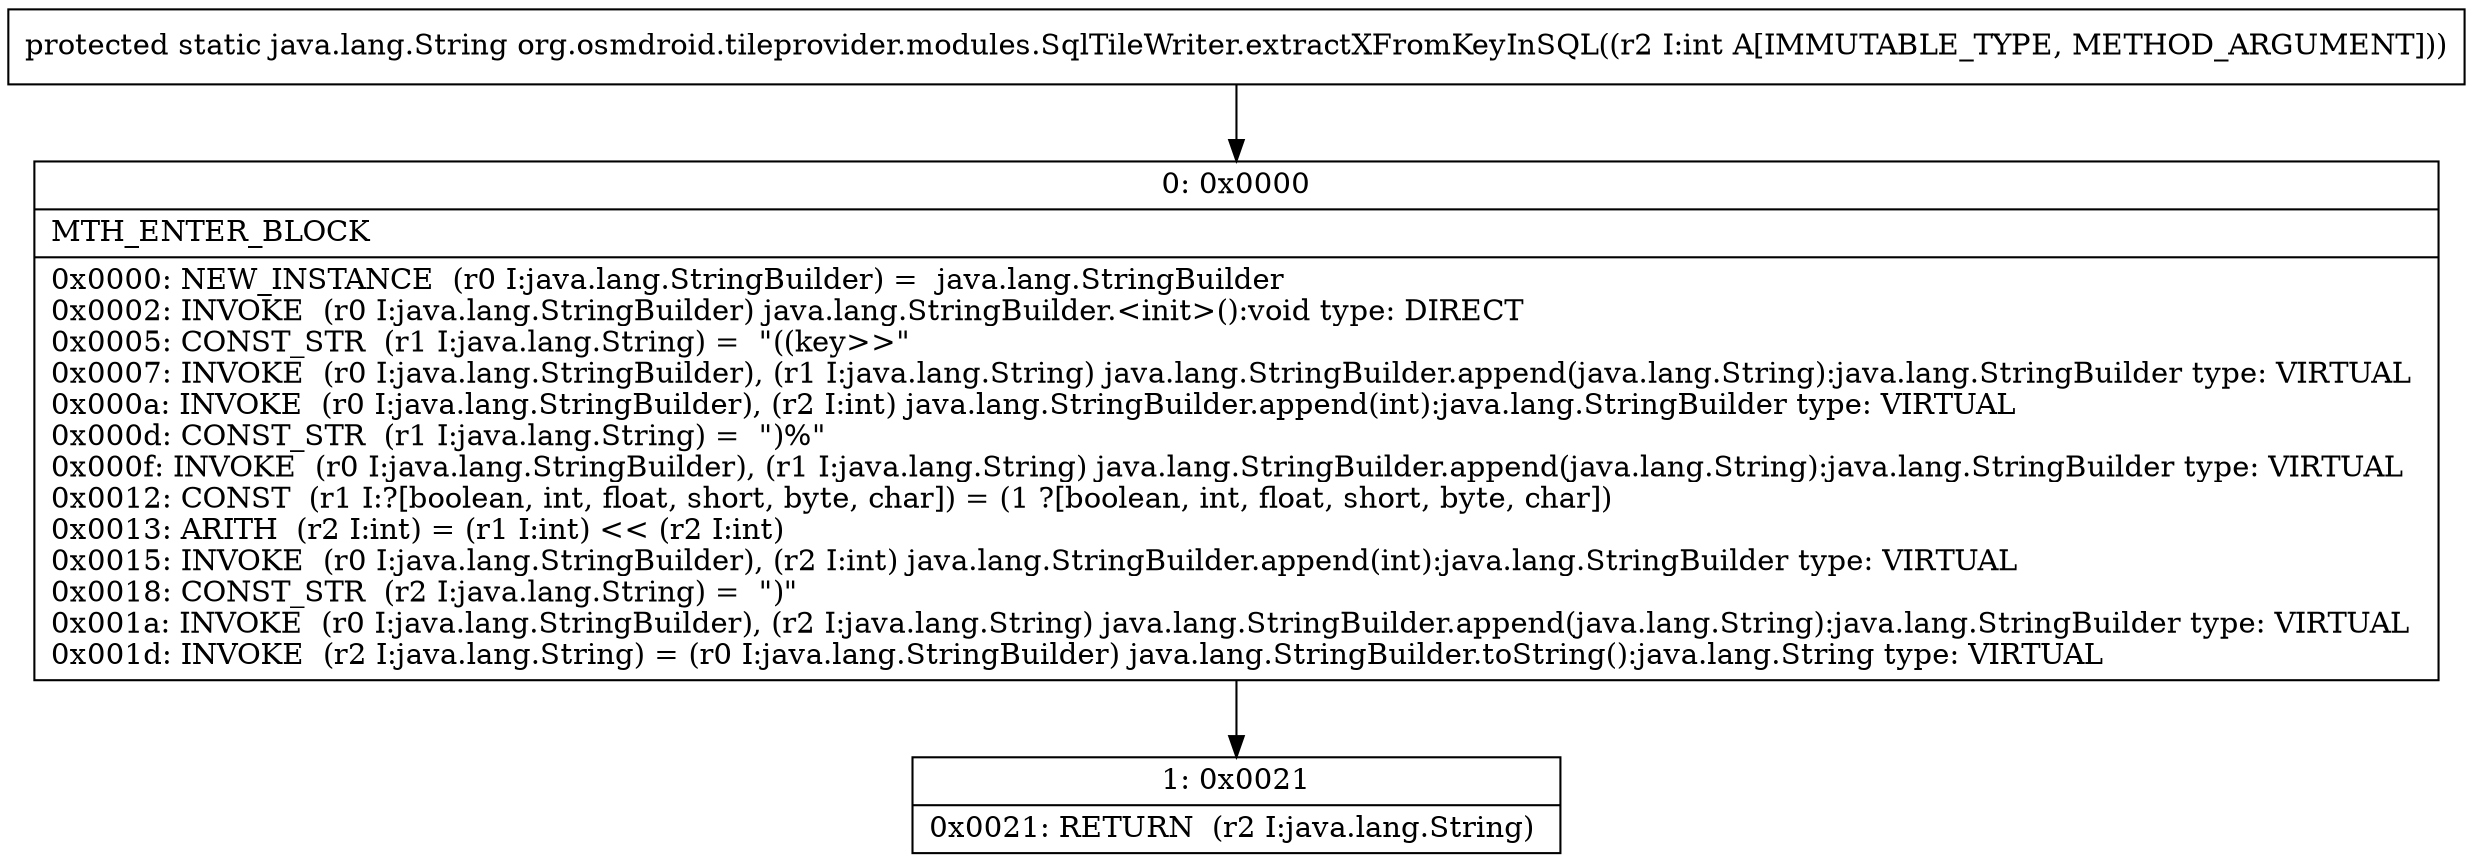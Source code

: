 digraph "CFG fororg.osmdroid.tileprovider.modules.SqlTileWriter.extractXFromKeyInSQL(I)Ljava\/lang\/String;" {
Node_0 [shape=record,label="{0\:\ 0x0000|MTH_ENTER_BLOCK\l|0x0000: NEW_INSTANCE  (r0 I:java.lang.StringBuilder) =  java.lang.StringBuilder \l0x0002: INVOKE  (r0 I:java.lang.StringBuilder) java.lang.StringBuilder.\<init\>():void type: DIRECT \l0x0005: CONST_STR  (r1 I:java.lang.String) =  \"((key\>\>\" \l0x0007: INVOKE  (r0 I:java.lang.StringBuilder), (r1 I:java.lang.String) java.lang.StringBuilder.append(java.lang.String):java.lang.StringBuilder type: VIRTUAL \l0x000a: INVOKE  (r0 I:java.lang.StringBuilder), (r2 I:int) java.lang.StringBuilder.append(int):java.lang.StringBuilder type: VIRTUAL \l0x000d: CONST_STR  (r1 I:java.lang.String) =  \")%\" \l0x000f: INVOKE  (r0 I:java.lang.StringBuilder), (r1 I:java.lang.String) java.lang.StringBuilder.append(java.lang.String):java.lang.StringBuilder type: VIRTUAL \l0x0012: CONST  (r1 I:?[boolean, int, float, short, byte, char]) = (1 ?[boolean, int, float, short, byte, char]) \l0x0013: ARITH  (r2 I:int) = (r1 I:int) \<\< (r2 I:int) \l0x0015: INVOKE  (r0 I:java.lang.StringBuilder), (r2 I:int) java.lang.StringBuilder.append(int):java.lang.StringBuilder type: VIRTUAL \l0x0018: CONST_STR  (r2 I:java.lang.String) =  \")\" \l0x001a: INVOKE  (r0 I:java.lang.StringBuilder), (r2 I:java.lang.String) java.lang.StringBuilder.append(java.lang.String):java.lang.StringBuilder type: VIRTUAL \l0x001d: INVOKE  (r2 I:java.lang.String) = (r0 I:java.lang.StringBuilder) java.lang.StringBuilder.toString():java.lang.String type: VIRTUAL \l}"];
Node_1 [shape=record,label="{1\:\ 0x0021|0x0021: RETURN  (r2 I:java.lang.String) \l}"];
MethodNode[shape=record,label="{protected static java.lang.String org.osmdroid.tileprovider.modules.SqlTileWriter.extractXFromKeyInSQL((r2 I:int A[IMMUTABLE_TYPE, METHOD_ARGUMENT])) }"];
MethodNode -> Node_0;
Node_0 -> Node_1;
}

